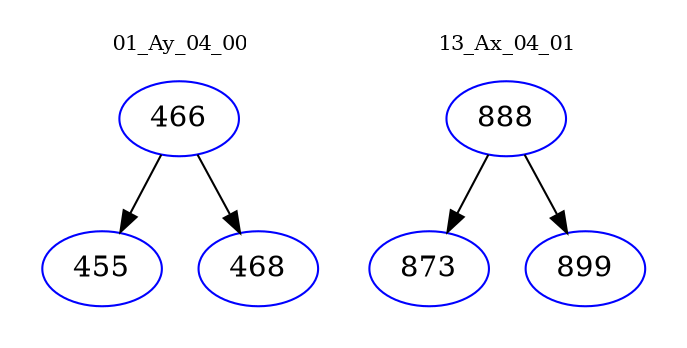 digraph{
subgraph cluster_0 {
color = white
label = "01_Ay_04_00";
fontsize=10;
T0_466 [label="466", color="blue"]
T0_466 -> T0_455 [color="black"]
T0_455 [label="455", color="blue"]
T0_466 -> T0_468 [color="black"]
T0_468 [label="468", color="blue"]
}
subgraph cluster_1 {
color = white
label = "13_Ax_04_01";
fontsize=10;
T1_888 [label="888", color="blue"]
T1_888 -> T1_873 [color="black"]
T1_873 [label="873", color="blue"]
T1_888 -> T1_899 [color="black"]
T1_899 [label="899", color="blue"]
}
}
